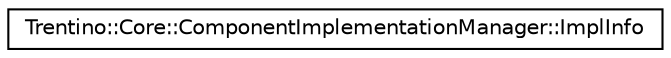 digraph G
{
  edge [fontname="Helvetica",fontsize="10",labelfontname="Helvetica",labelfontsize="10"];
  node [fontname="Helvetica",fontsize="10",shape=record];
  rankdir="LR";
  Node1 [label="Trentino::Core::ComponentImplementationManager::ImplInfo",height=0.2,width=0.4,color="black", fillcolor="white", style="filled",URL="$struct_trentino_1_1_core_1_1_component_implementation_manager_1_1_impl_info.html"];
}
